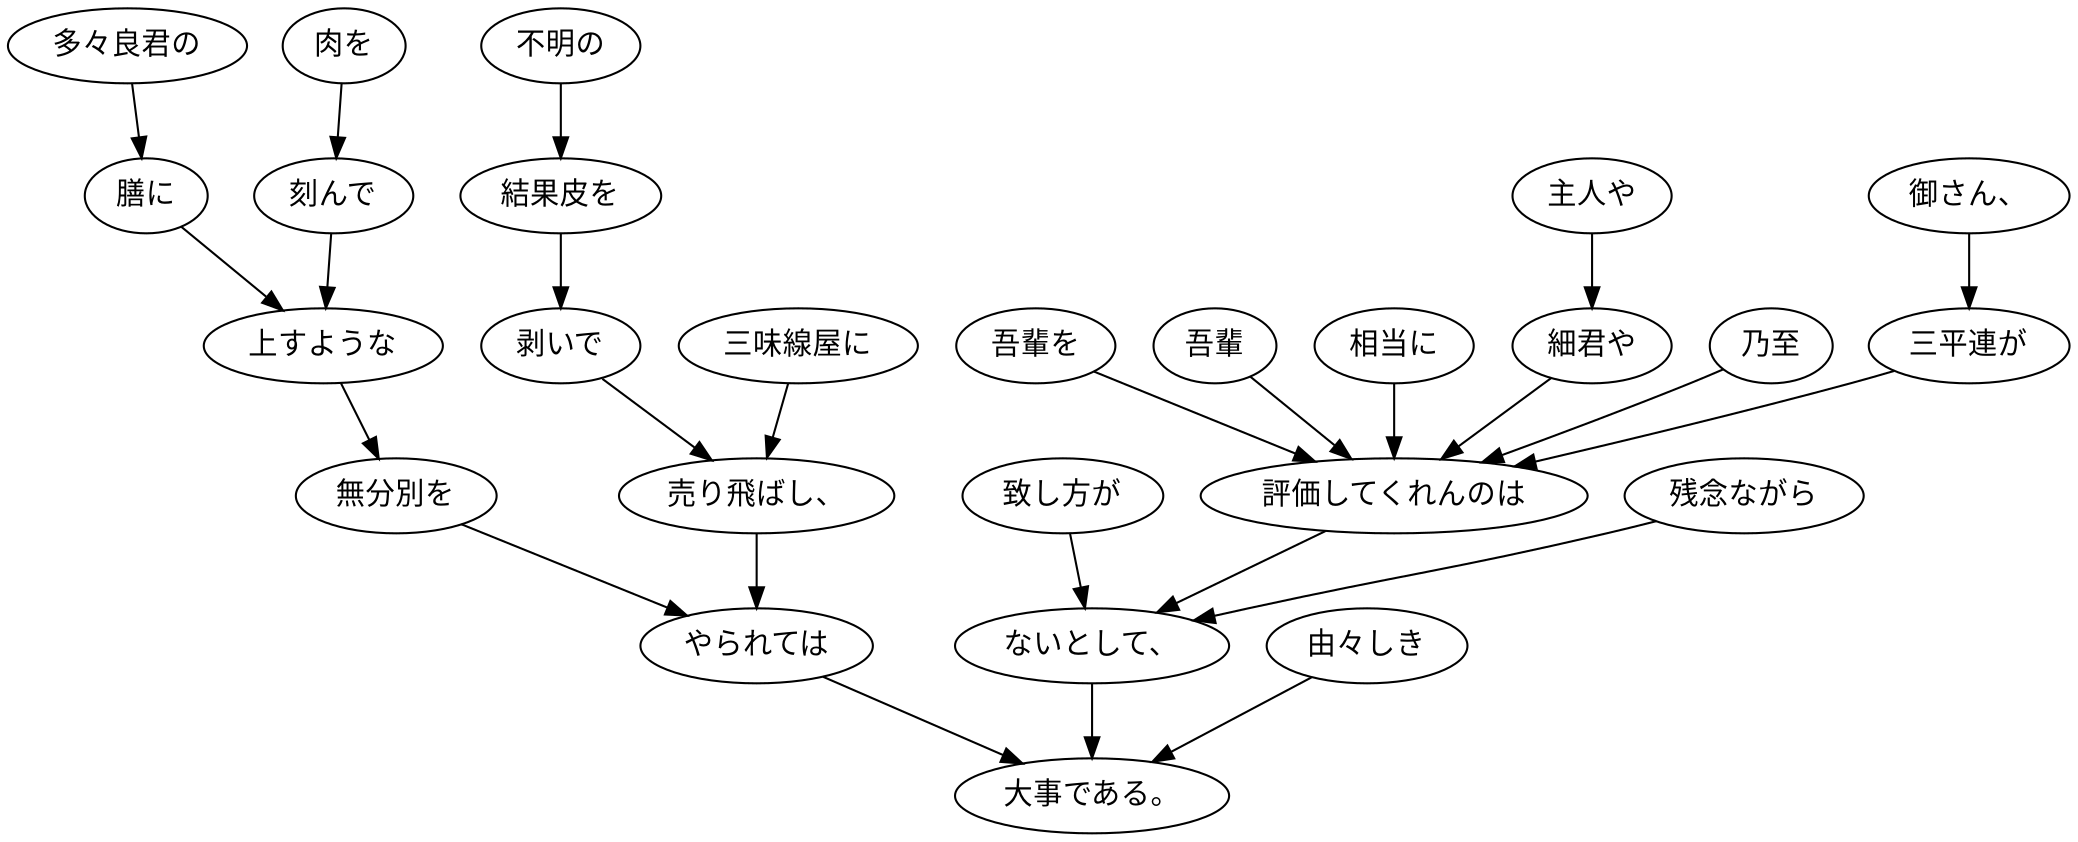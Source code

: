 digraph graph3204 {
	node0 [label="主人や"];
	node1 [label="細君や"];
	node2 [label="乃至"];
	node3 [label="御さん、"];
	node4 [label="三平連が"];
	node5 [label="吾輩を"];
	node6 [label="吾輩"];
	node7 [label="相当に"];
	node8 [label="評価してくれんのは"];
	node9 [label="残念ながら"];
	node10 [label="致し方が"];
	node11 [label="ないとして、"];
	node12 [label="不明の"];
	node13 [label="結果皮を"];
	node14 [label="剥いで"];
	node15 [label="三味線屋に"];
	node16 [label="売り飛ばし、"];
	node17 [label="肉を"];
	node18 [label="刻んで"];
	node19 [label="多々良君の"];
	node20 [label="膳に"];
	node21 [label="上すような"];
	node22 [label="無分別を"];
	node23 [label="やられては"];
	node24 [label="由々しき"];
	node25 [label="大事である。"];
	node0 -> node1;
	node1 -> node8;
	node2 -> node8;
	node3 -> node4;
	node4 -> node8;
	node5 -> node8;
	node6 -> node8;
	node7 -> node8;
	node8 -> node11;
	node9 -> node11;
	node10 -> node11;
	node11 -> node25;
	node12 -> node13;
	node13 -> node14;
	node14 -> node16;
	node15 -> node16;
	node16 -> node23;
	node17 -> node18;
	node18 -> node21;
	node19 -> node20;
	node20 -> node21;
	node21 -> node22;
	node22 -> node23;
	node23 -> node25;
	node24 -> node25;
}
